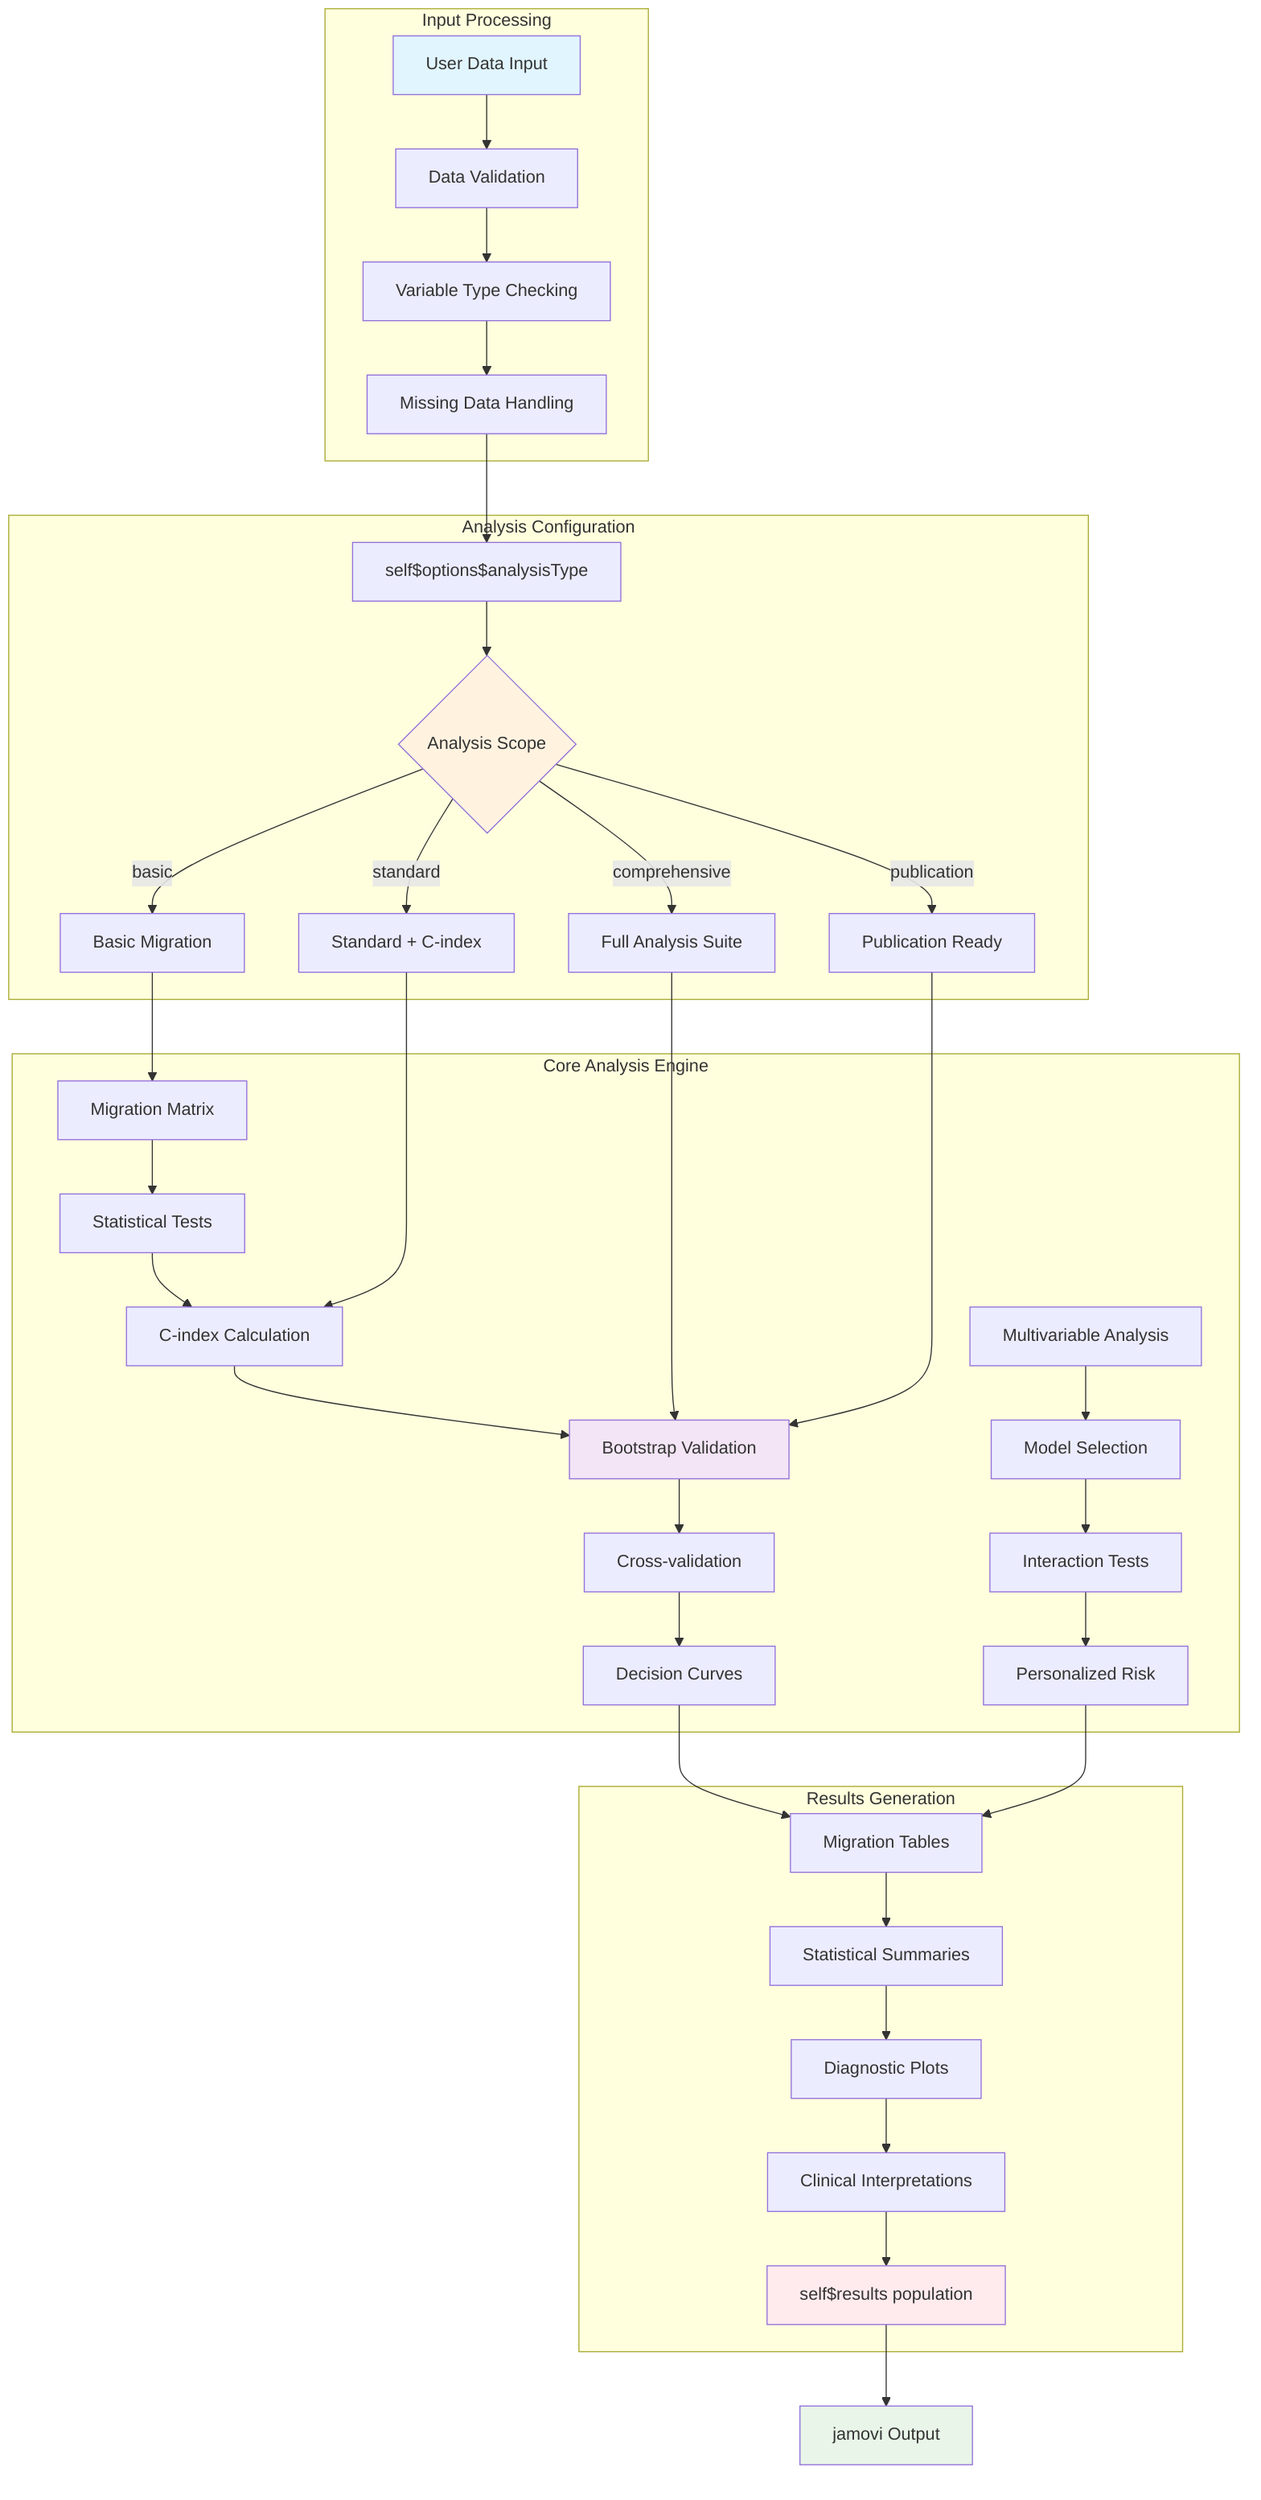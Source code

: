 flowchart TD
    subgraph "Input Processing"
        A1[User Data Input] --> A2[Data Validation]
        A2 --> A3[Variable Type Checking]
        A3 --> A4[Missing Data Handling]
    end
    
    subgraph "Analysis Configuration" 
        B1[self$options$analysisType] --> B2{Analysis Scope}
        B2 -->|basic| B3[Basic Migration]
        B2 -->|standard| B4[Standard + C-index]
        B2 -->|comprehensive| B5[Full Analysis Suite]
        B2 -->|publication| B6[Publication Ready]
    end
    
    subgraph "Core Analysis Engine"
        C1[Migration Matrix] --> C2[Statistical Tests]
        C2 --> C3[C-index Calculation]
        C3 --> C4[Bootstrap Validation]
        C4 --> C5[Cross-validation]
        C5 --> C6[Decision Curves]
        
        C7[Multivariable Analysis] --> C8[Model Selection]
        C8 --> C9[Interaction Tests] 
        C9 --> C10[Personalized Risk]
    end
    
    subgraph "Results Generation"
        D1[Migration Tables] --> D2[Statistical Summaries]
        D2 --> D3[Diagnostic Plots]
        D3 --> D4[Clinical Interpretations]
        D4 --> D5[self$results population]
    end
    
    A4 --> B1
    B3 --> C1
    B4 --> C3
    B5 --> C4
    B6 --> C4
    
    C6 --> D1
    C10 --> D1
    
    D5 --> E[jamovi Output]
    
    style A1 fill:#e1f5fe
    style E fill:#e8f5e8
    style B2 fill:#fff3e0
    style C4 fill:#f3e5f5
    style D5 fill:#ffebee